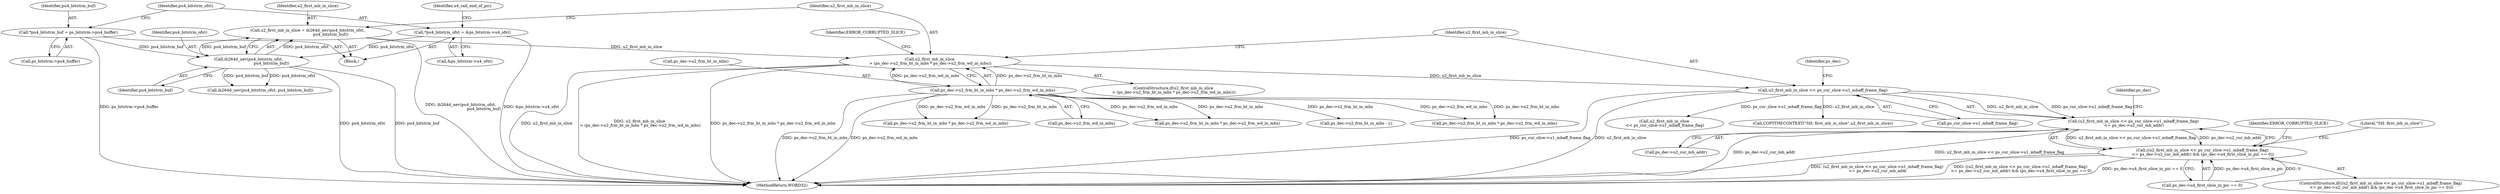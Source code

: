 digraph "0_Android_9a00f562a612d56e7b2b989d168647db900ba6cf_0@pointer" {
"1000255" [label="(Call,(u2_first_mb_in_slice << ps_cur_slice->u1_mbaff_frame_flag)\n <= ps_dec->u2_cur_mb_addr)"];
"1000256" [label="(Call,u2_first_mb_in_slice << ps_cur_slice->u1_mbaff_frame_flag)"];
"1000241" [label="(Call,u2_first_mb_in_slice\n > (ps_dec->u2_frm_ht_in_mbs * ps_dec->u2_frm_wd_in_mbs))"];
"1000235" [label="(Call,u2_first_mb_in_slice = ih264d_uev(pu4_bitstrm_ofst,\n                                     pu4_bitstrm_buf))"];
"1000237" [label="(Call,ih264d_uev(pu4_bitstrm_ofst,\n                                     pu4_bitstrm_buf))"];
"1000209" [label="(Call,*pu4_bitstrm_ofst = &ps_bitstrm->u4_ofst)"];
"1000203" [label="(Call,*pu4_bitstrm_buf = ps_bitstrm->pu4_buffer)"];
"1000243" [label="(Call,ps_dec->u2_frm_ht_in_mbs * ps_dec->u2_frm_wd_in_mbs)"];
"1000254" [label="(Call,((u2_first_mb_in_slice << ps_cur_slice->u1_mbaff_frame_flag)\n <= ps_dec->u2_cur_mb_addr) && (ps_dec->u4_first_slice_in_pic == 0))"];
"1000241" [label="(Call,u2_first_mb_in_slice\n > (ps_dec->u2_frm_ht_in_mbs * ps_dec->u2_frm_wd_in_mbs))"];
"1000989" [label="(Call,ps_dec->u2_frm_ht_in_mbs * ps_dec->u2_frm_wd_in_mbs)"];
"1000204" [label="(Identifier,pu4_bitstrm_buf)"];
"1001958" [label="(Call,ps_dec->u2_frm_ht_in_mbs - 1)"];
"1000236" [label="(Identifier,u2_first_mb_in_slice)"];
"1000277" [label="(Call,ih264d_uev(pu4_bitstrm_ofst, pu4_bitstrm_buf))"];
"1000211" [label="(Call,&ps_bitstrm->u4_ofst)"];
"1002568" [label="(MethodReturn,WORD32)"];
"1000255" [label="(Call,(u2_first_mb_in_slice << ps_cur_slice->u1_mbaff_frame_flag)\n <= ps_dec->u2_cur_mb_addr)"];
"1000239" [label="(Identifier,pu4_bitstrm_buf)"];
"1000866" [label="(Call,ps_dec->u2_frm_ht_in_mbs * ps_dec->u2_frm_wd_in_mbs)"];
"1000266" [label="(Identifier,ps_dec)"];
"1000242" [label="(Identifier,u2_first_mb_in_slice)"];
"1000235" [label="(Call,u2_first_mb_in_slice = ih264d_uev(pu4_bitstrm_ofst,\n                                     pu4_bitstrm_buf))"];
"1000271" [label="(Identifier,ERROR_CORRUPTED_SLICE)"];
"1000238" [label="(Identifier,pu4_bitstrm_ofst)"];
"1000205" [label="(Call,ps_bitstrm->pu4_buffer)"];
"1000209" [label="(Call,*pu4_bitstrm_ofst = &ps_bitstrm->u4_ofst)"];
"1000261" [label="(Call,ps_dec->u2_cur_mb_addr)"];
"1001104" [label="(Call,ps_dec->u2_frm_ht_in_mbs * ps_dec->u2_frm_wd_in_mbs)"];
"1000253" [label="(ControlStructure,if(((u2_first_mb_in_slice << ps_cur_slice->u1_mbaff_frame_flag)\n <= ps_dec->u2_cur_mb_addr) && (ps_dec->u4_first_slice_in_pic == 0)))"];
"1000273" [label="(Literal,\"SH: first_mb_in_slice\")"];
"1001884" [label="(Call,u2_first_mb_in_slice\n << ps_cur_slice->u1_mbaff_frame_flag)"];
"1000210" [label="(Identifier,pu4_bitstrm_ofst)"];
"1000237" [label="(Call,ih264d_uev(pu4_bitstrm_ofst,\n                                     pu4_bitstrm_buf))"];
"1000262" [label="(Identifier,ps_dec)"];
"1000264" [label="(Call,ps_dec->u4_first_slice_in_pic == 0)"];
"1000256" [label="(Call,u2_first_mb_in_slice << ps_cur_slice->u1_mbaff_frame_flag)"];
"1000226" [label="(Identifier,u4_call_end_of_pic)"];
"1000244" [label="(Call,ps_dec->u2_frm_ht_in_mbs)"];
"1000252" [label="(Identifier,ERROR_CORRUPTED_SLICE)"];
"1000203" [label="(Call,*pu4_bitstrm_buf = ps_bitstrm->pu4_buffer)"];
"1000166" [label="(Block,)"];
"1000243" [label="(Call,ps_dec->u2_frm_ht_in_mbs * ps_dec->u2_frm_wd_in_mbs)"];
"1000272" [label="(Call,COPYTHECONTEXT(\"SH: first_mb_in_slice\",u2_first_mb_in_slice))"];
"1000254" [label="(Call,((u2_first_mb_in_slice << ps_cur_slice->u1_mbaff_frame_flag)\n <= ps_dec->u2_cur_mb_addr) && (ps_dec->u4_first_slice_in_pic == 0))"];
"1000257" [label="(Identifier,u2_first_mb_in_slice)"];
"1000240" [label="(ControlStructure,if(u2_first_mb_in_slice\n > (ps_dec->u2_frm_ht_in_mbs * ps_dec->u2_frm_wd_in_mbs)))"];
"1000247" [label="(Call,ps_dec->u2_frm_wd_in_mbs)"];
"1000258" [label="(Call,ps_cur_slice->u1_mbaff_frame_flag)"];
"1000255" -> "1000254"  [label="AST: "];
"1000255" -> "1000261"  [label="CFG: "];
"1000256" -> "1000255"  [label="AST: "];
"1000261" -> "1000255"  [label="AST: "];
"1000266" -> "1000255"  [label="CFG: "];
"1000254" -> "1000255"  [label="CFG: "];
"1000255" -> "1002568"  [label="DDG: ps_dec->u2_cur_mb_addr"];
"1000255" -> "1002568"  [label="DDG: u2_first_mb_in_slice << ps_cur_slice->u1_mbaff_frame_flag"];
"1000255" -> "1000254"  [label="DDG: u2_first_mb_in_slice << ps_cur_slice->u1_mbaff_frame_flag"];
"1000255" -> "1000254"  [label="DDG: ps_dec->u2_cur_mb_addr"];
"1000256" -> "1000255"  [label="DDG: u2_first_mb_in_slice"];
"1000256" -> "1000255"  [label="DDG: ps_cur_slice->u1_mbaff_frame_flag"];
"1000256" -> "1000258"  [label="CFG: "];
"1000257" -> "1000256"  [label="AST: "];
"1000258" -> "1000256"  [label="AST: "];
"1000262" -> "1000256"  [label="CFG: "];
"1000256" -> "1002568"  [label="DDG: ps_cur_slice->u1_mbaff_frame_flag"];
"1000256" -> "1002568"  [label="DDG: u2_first_mb_in_slice"];
"1000241" -> "1000256"  [label="DDG: u2_first_mb_in_slice"];
"1000256" -> "1000272"  [label="DDG: u2_first_mb_in_slice"];
"1000256" -> "1001884"  [label="DDG: ps_cur_slice->u1_mbaff_frame_flag"];
"1000241" -> "1000240"  [label="AST: "];
"1000241" -> "1000243"  [label="CFG: "];
"1000242" -> "1000241"  [label="AST: "];
"1000243" -> "1000241"  [label="AST: "];
"1000252" -> "1000241"  [label="CFG: "];
"1000257" -> "1000241"  [label="CFG: "];
"1000241" -> "1002568"  [label="DDG: u2_first_mb_in_slice"];
"1000241" -> "1002568"  [label="DDG: u2_first_mb_in_slice\n > (ps_dec->u2_frm_ht_in_mbs * ps_dec->u2_frm_wd_in_mbs)"];
"1000241" -> "1002568"  [label="DDG: ps_dec->u2_frm_ht_in_mbs * ps_dec->u2_frm_wd_in_mbs"];
"1000235" -> "1000241"  [label="DDG: u2_first_mb_in_slice"];
"1000243" -> "1000241"  [label="DDG: ps_dec->u2_frm_ht_in_mbs"];
"1000243" -> "1000241"  [label="DDG: ps_dec->u2_frm_wd_in_mbs"];
"1000235" -> "1000166"  [label="AST: "];
"1000235" -> "1000237"  [label="CFG: "];
"1000236" -> "1000235"  [label="AST: "];
"1000237" -> "1000235"  [label="AST: "];
"1000242" -> "1000235"  [label="CFG: "];
"1000235" -> "1002568"  [label="DDG: ih264d_uev(pu4_bitstrm_ofst,\n                                     pu4_bitstrm_buf)"];
"1000237" -> "1000235"  [label="DDG: pu4_bitstrm_ofst"];
"1000237" -> "1000235"  [label="DDG: pu4_bitstrm_buf"];
"1000237" -> "1000239"  [label="CFG: "];
"1000238" -> "1000237"  [label="AST: "];
"1000239" -> "1000237"  [label="AST: "];
"1000237" -> "1002568"  [label="DDG: pu4_bitstrm_buf"];
"1000237" -> "1002568"  [label="DDG: pu4_bitstrm_ofst"];
"1000209" -> "1000237"  [label="DDG: pu4_bitstrm_ofst"];
"1000203" -> "1000237"  [label="DDG: pu4_bitstrm_buf"];
"1000237" -> "1000277"  [label="DDG: pu4_bitstrm_ofst"];
"1000237" -> "1000277"  [label="DDG: pu4_bitstrm_buf"];
"1000209" -> "1000166"  [label="AST: "];
"1000209" -> "1000211"  [label="CFG: "];
"1000210" -> "1000209"  [label="AST: "];
"1000211" -> "1000209"  [label="AST: "];
"1000226" -> "1000209"  [label="CFG: "];
"1000209" -> "1002568"  [label="DDG: &ps_bitstrm->u4_ofst"];
"1000203" -> "1000166"  [label="AST: "];
"1000203" -> "1000205"  [label="CFG: "];
"1000204" -> "1000203"  [label="AST: "];
"1000205" -> "1000203"  [label="AST: "];
"1000210" -> "1000203"  [label="CFG: "];
"1000203" -> "1002568"  [label="DDG: ps_bitstrm->pu4_buffer"];
"1000243" -> "1000247"  [label="CFG: "];
"1000244" -> "1000243"  [label="AST: "];
"1000247" -> "1000243"  [label="AST: "];
"1000243" -> "1002568"  [label="DDG: ps_dec->u2_frm_ht_in_mbs"];
"1000243" -> "1002568"  [label="DDG: ps_dec->u2_frm_wd_in_mbs"];
"1000243" -> "1000866"  [label="DDG: ps_dec->u2_frm_ht_in_mbs"];
"1000243" -> "1000866"  [label="DDG: ps_dec->u2_frm_wd_in_mbs"];
"1000243" -> "1000989"  [label="DDG: ps_dec->u2_frm_ht_in_mbs"];
"1000243" -> "1000989"  [label="DDG: ps_dec->u2_frm_wd_in_mbs"];
"1000243" -> "1001104"  [label="DDG: ps_dec->u2_frm_ht_in_mbs"];
"1000243" -> "1001104"  [label="DDG: ps_dec->u2_frm_wd_in_mbs"];
"1000243" -> "1001958"  [label="DDG: ps_dec->u2_frm_ht_in_mbs"];
"1000254" -> "1000253"  [label="AST: "];
"1000254" -> "1000264"  [label="CFG: "];
"1000264" -> "1000254"  [label="AST: "];
"1000271" -> "1000254"  [label="CFG: "];
"1000273" -> "1000254"  [label="CFG: "];
"1000254" -> "1002568"  [label="DDG: (u2_first_mb_in_slice << ps_cur_slice->u1_mbaff_frame_flag)\n <= ps_dec->u2_cur_mb_addr"];
"1000254" -> "1002568"  [label="DDG: ((u2_first_mb_in_slice << ps_cur_slice->u1_mbaff_frame_flag)\n <= ps_dec->u2_cur_mb_addr) && (ps_dec->u4_first_slice_in_pic == 0)"];
"1000254" -> "1002568"  [label="DDG: ps_dec->u4_first_slice_in_pic == 0"];
"1000264" -> "1000254"  [label="DDG: ps_dec->u4_first_slice_in_pic"];
"1000264" -> "1000254"  [label="DDG: 0"];
}
